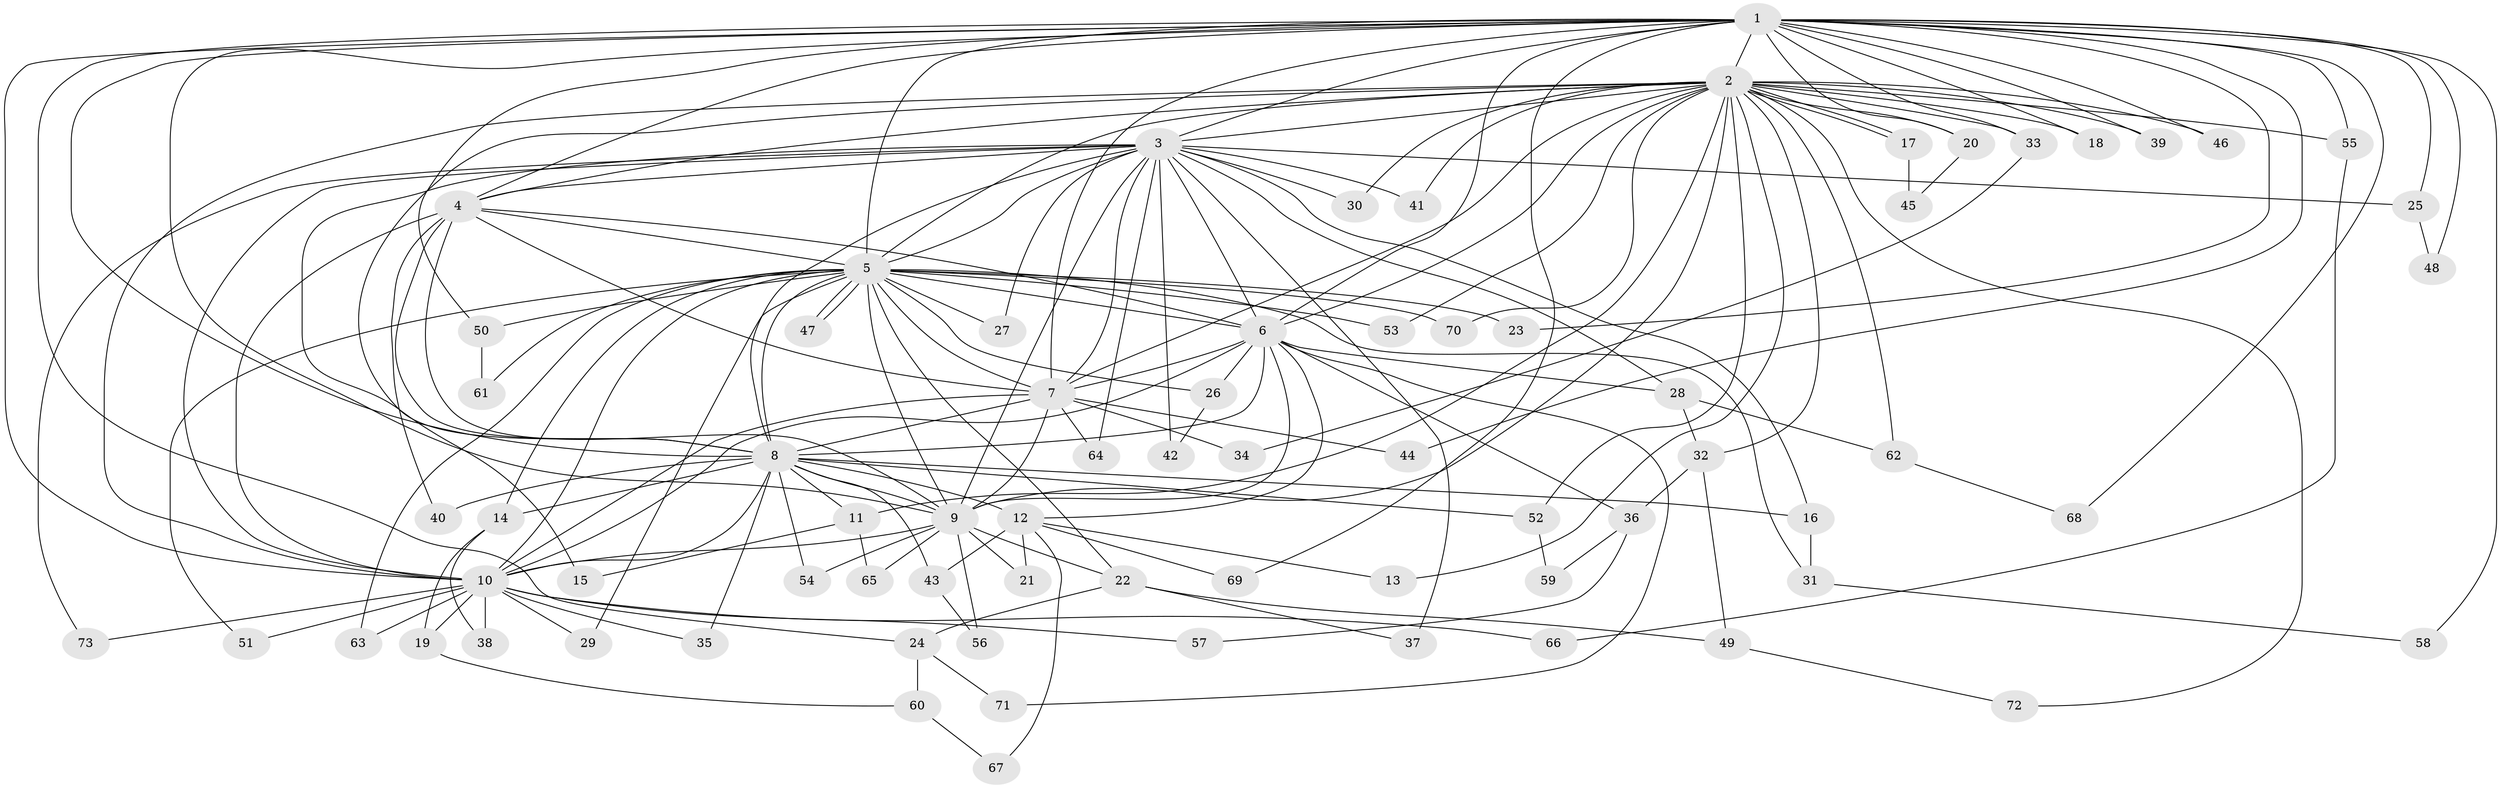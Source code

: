 // Generated by graph-tools (version 1.1) at 2025/11/02/27/25 16:11:05]
// undirected, 73 vertices, 171 edges
graph export_dot {
graph [start="1"]
  node [color=gray90,style=filled];
  1;
  2;
  3;
  4;
  5;
  6;
  7;
  8;
  9;
  10;
  11;
  12;
  13;
  14;
  15;
  16;
  17;
  18;
  19;
  20;
  21;
  22;
  23;
  24;
  25;
  26;
  27;
  28;
  29;
  30;
  31;
  32;
  33;
  34;
  35;
  36;
  37;
  38;
  39;
  40;
  41;
  42;
  43;
  44;
  45;
  46;
  47;
  48;
  49;
  50;
  51;
  52;
  53;
  54;
  55;
  56;
  57;
  58;
  59;
  60;
  61;
  62;
  63;
  64;
  65;
  66;
  67;
  68;
  69;
  70;
  71;
  72;
  73;
  1 -- 2;
  1 -- 3;
  1 -- 4;
  1 -- 5;
  1 -- 6;
  1 -- 7;
  1 -- 8;
  1 -- 9;
  1 -- 10;
  1 -- 18;
  1 -- 20;
  1 -- 23;
  1 -- 24;
  1 -- 25;
  1 -- 33;
  1 -- 39;
  1 -- 44;
  1 -- 46;
  1 -- 48;
  1 -- 50;
  1 -- 55;
  1 -- 58;
  1 -- 68;
  1 -- 69;
  2 -- 3;
  2 -- 4;
  2 -- 5;
  2 -- 6;
  2 -- 7;
  2 -- 8;
  2 -- 9;
  2 -- 10;
  2 -- 11;
  2 -- 13;
  2 -- 17;
  2 -- 17;
  2 -- 18;
  2 -- 20;
  2 -- 30;
  2 -- 32;
  2 -- 33;
  2 -- 39;
  2 -- 41;
  2 -- 46;
  2 -- 52;
  2 -- 53;
  2 -- 55;
  2 -- 62;
  2 -- 70;
  2 -- 72;
  3 -- 4;
  3 -- 5;
  3 -- 6;
  3 -- 7;
  3 -- 8;
  3 -- 9;
  3 -- 10;
  3 -- 15;
  3 -- 16;
  3 -- 25;
  3 -- 27;
  3 -- 28;
  3 -- 30;
  3 -- 37;
  3 -- 41;
  3 -- 42;
  3 -- 64;
  3 -- 73;
  4 -- 5;
  4 -- 6;
  4 -- 7;
  4 -- 8;
  4 -- 9;
  4 -- 10;
  4 -- 40;
  5 -- 6;
  5 -- 7;
  5 -- 8;
  5 -- 9;
  5 -- 10;
  5 -- 14;
  5 -- 22;
  5 -- 23;
  5 -- 26;
  5 -- 27;
  5 -- 29;
  5 -- 31;
  5 -- 47;
  5 -- 47;
  5 -- 50;
  5 -- 51;
  5 -- 53;
  5 -- 61;
  5 -- 63;
  5 -- 70;
  6 -- 7;
  6 -- 8;
  6 -- 9;
  6 -- 10;
  6 -- 12;
  6 -- 26;
  6 -- 28;
  6 -- 36;
  6 -- 71;
  7 -- 8;
  7 -- 9;
  7 -- 10;
  7 -- 34;
  7 -- 44;
  7 -- 64;
  8 -- 9;
  8 -- 10;
  8 -- 11;
  8 -- 12;
  8 -- 14;
  8 -- 16;
  8 -- 35;
  8 -- 40;
  8 -- 43;
  8 -- 52;
  8 -- 54;
  9 -- 10;
  9 -- 21;
  9 -- 22;
  9 -- 54;
  9 -- 56;
  9 -- 65;
  10 -- 19;
  10 -- 29;
  10 -- 35;
  10 -- 38;
  10 -- 51;
  10 -- 57;
  10 -- 63;
  10 -- 66;
  10 -- 73;
  11 -- 15;
  11 -- 65;
  12 -- 13;
  12 -- 21;
  12 -- 43;
  12 -- 67;
  12 -- 69;
  14 -- 19;
  14 -- 38;
  16 -- 31;
  17 -- 45;
  19 -- 60;
  20 -- 45;
  22 -- 24;
  22 -- 37;
  22 -- 49;
  24 -- 60;
  24 -- 71;
  25 -- 48;
  26 -- 42;
  28 -- 32;
  28 -- 62;
  31 -- 58;
  32 -- 36;
  32 -- 49;
  33 -- 34;
  36 -- 57;
  36 -- 59;
  43 -- 56;
  49 -- 72;
  50 -- 61;
  52 -- 59;
  55 -- 66;
  60 -- 67;
  62 -- 68;
}
